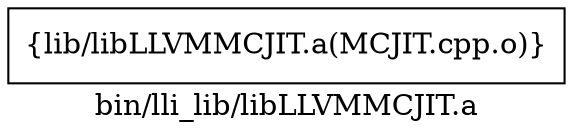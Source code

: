 digraph "bin/lli_lib/libLLVMMCJIT.a" {
	label="bin/lli_lib/libLLVMMCJIT.a";
	rankdir=LR;

	Node0x5559b34d4d08 [shape=record,shape=box,group=0,label="{lib/libLLVMMCJIT.a(MCJIT.cpp.o)}"];
}
